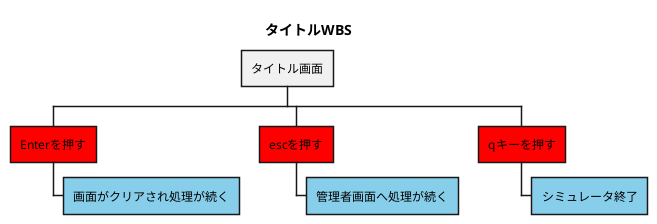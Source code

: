 @startwbs タイトルWBS
title タイトルWBS

+ タイトル画面
**[#Red] Enterを押す
***[#SkyBlue] 画面がクリアされ処理が続く
**[#Red] escを押す
***[#SkyBlue] 管理者画面へ処理が続く
**[#Red] qキーを押す
***[#SkyBlue] シミュレータ終了

@endwbs